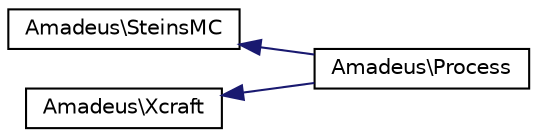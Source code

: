 digraph "Graphical Class Hierarchy"
{
  edge [fontname="Helvetica",fontsize="10",labelfontname="Helvetica",labelfontsize="10"];
  node [fontname="Helvetica",fontsize="10",shape=record];
  rankdir="LR";
  Node5 [label="Amadeus\\SteinsMC",height=0.2,width=0.4,color="black", fillcolor="white", style="filled",URL="$interfaceAmadeus_1_1SteinsMC.html"];
  Node5 -> Node1 [dir="back",color="midnightblue",fontsize="10",style="solid",fontname="Helvetica"];
  Node1 [label="Amadeus\\Process",height=0.2,width=0.4,color="black", fillcolor="white", style="filled",URL="$classAmadeus_1_1Process.html"];
  Node0 [label="Amadeus\\Xcraft",height=0.2,width=0.4,color="black", fillcolor="white", style="filled",URL="$classAmadeus_1_1Xcraft.html"];
  Node0 -> Node1 [dir="back",color="midnightblue",fontsize="10",style="solid",fontname="Helvetica"];
}
